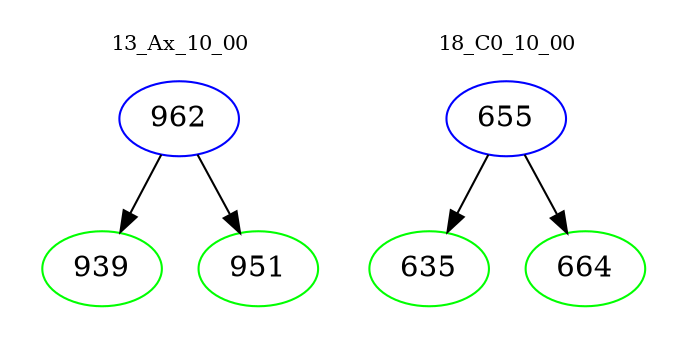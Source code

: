digraph{
subgraph cluster_0 {
color = white
label = "13_Ax_10_00";
fontsize=10;
T0_962 [label="962", color="blue"]
T0_962 -> T0_939 [color="black"]
T0_939 [label="939", color="green"]
T0_962 -> T0_951 [color="black"]
T0_951 [label="951", color="green"]
}
subgraph cluster_1 {
color = white
label = "18_C0_10_00";
fontsize=10;
T1_655 [label="655", color="blue"]
T1_655 -> T1_635 [color="black"]
T1_635 [label="635", color="green"]
T1_655 -> T1_664 [color="black"]
T1_664 [label="664", color="green"]
}
}
